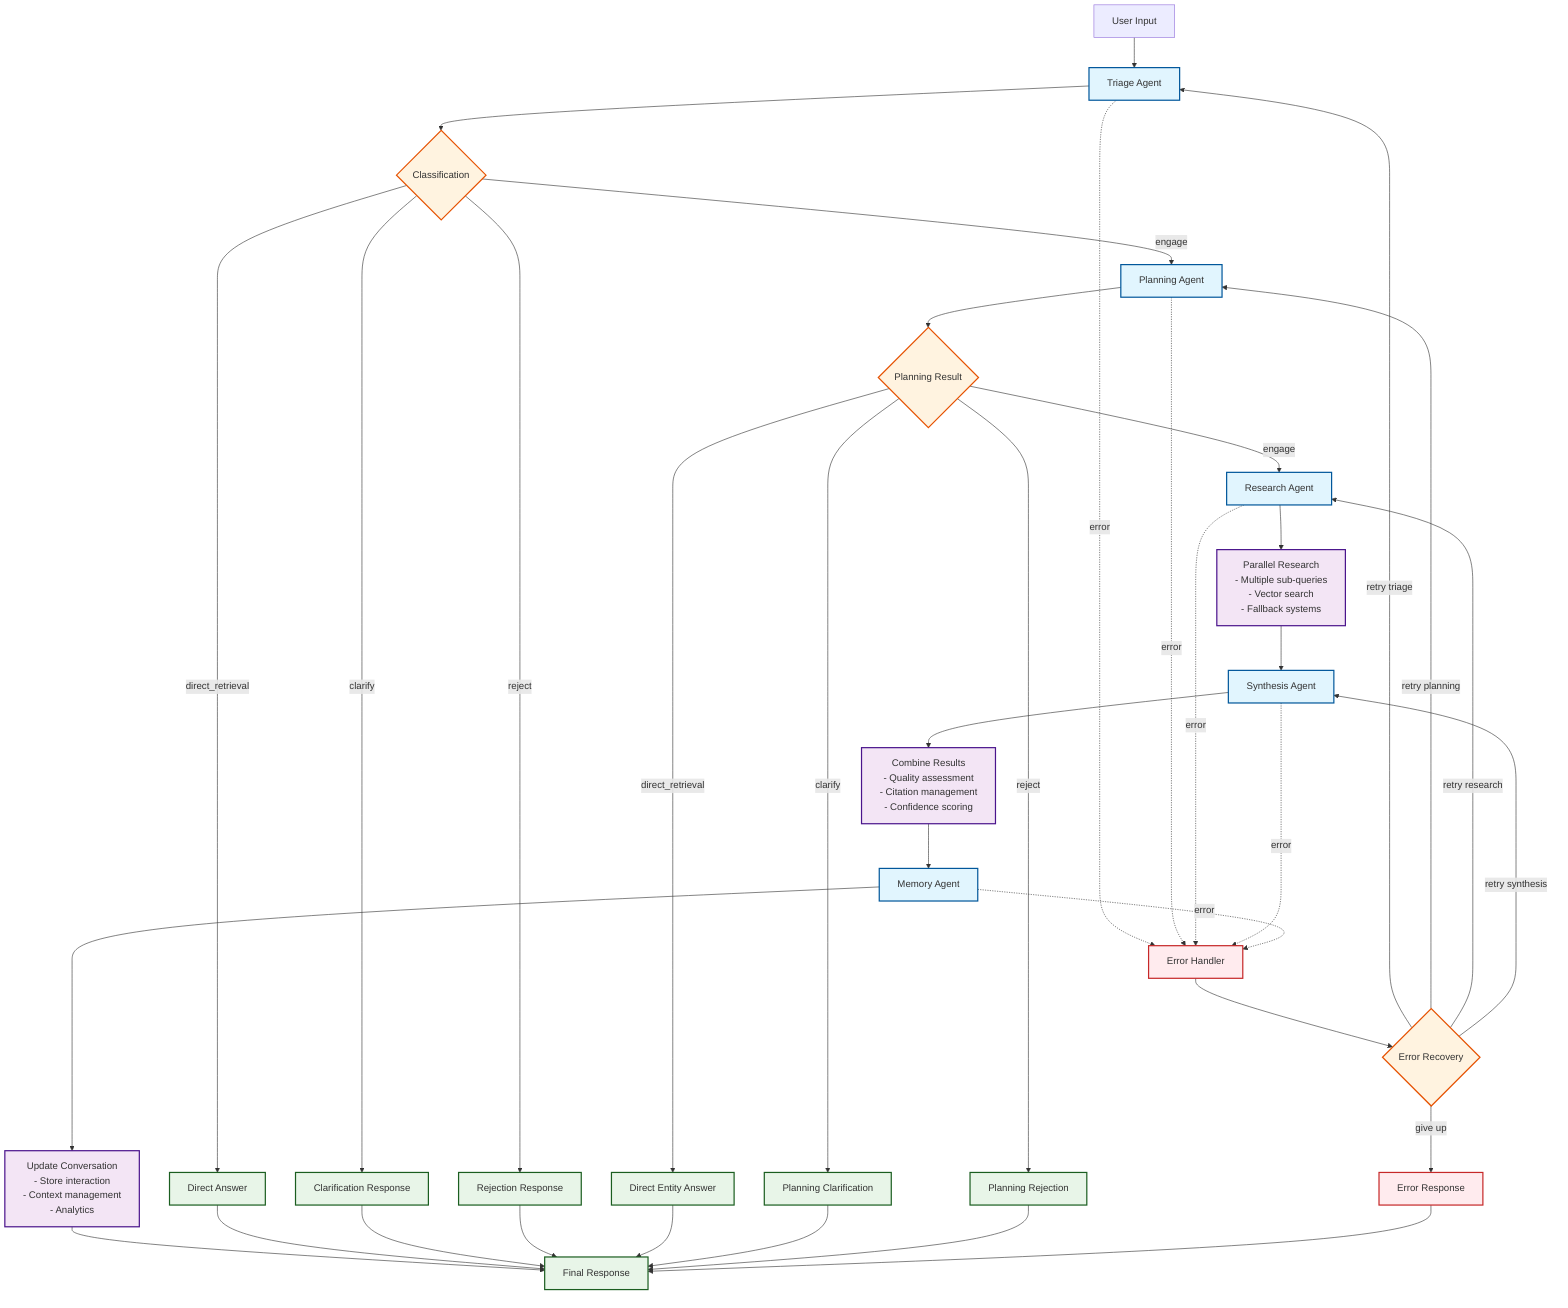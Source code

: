 graph TD
    A[User Input] --> B[Triage Agent]
    
    B --> C{Classification}
    C -->|engage| D[Planning Agent]
    C -->|direct_retrieval| E[Direct Answer]
    C -->|clarify| F[Clarification Response]
    C -->|reject| G[Rejection Response]
    
    D --> H{Planning Result}
    H -->|engage| I[Research Agent]
    H -->|direct_retrieval| J[Direct Entity Answer]
    H -->|clarify| K[Planning Clarification]
    H -->|reject| L[Planning Rejection]
    
    I --> M[Parallel Research<br/>- Multiple sub-queries<br/>- Vector search<br/>- Fallback systems]
    
    M --> N[Synthesis Agent]
    N --> O[Combine Results<br/>- Quality assessment<br/>- Citation management<br/>- Confidence scoring]
    
    O --> P[Memory Agent]
    P --> Q[Update Conversation<br/>- Store interaction<br/>- Context management<br/>- Analytics]
    
    Q --> R[Final Response]
    
    %% Error handling paths
    B -.->|error| S[Error Handler]
    D -.->|error| S
    I -.->|error| S
    N -.->|error| S
    P -.->|error| S
    
    S --> T{Error Recovery}
    T -->|retry triage| B
    T -->|retry planning| D
    T -->|retry research| I
    T -->|retry synthesis| N
    T -->|give up| U[Error Response]
    
    %% Final outputs
    E --> R
    F --> R
    G --> R
    J --> R
    K --> R
    L --> R
    U --> R
    
    %% Styling
    classDef agent fill:#e1f5fe,stroke:#01579b,stroke-width:2px
    classDef decision fill:#fff3e0,stroke:#e65100,stroke-width:2px
    classDef process fill:#f3e5f5,stroke:#4a148c,stroke-width:2px
    classDef output fill:#e8f5e8,stroke:#1b5e20,stroke-width:2px
    classDef error fill:#ffebee,stroke:#c62828,stroke-width:2px
    
    class B,D,I,N,P agent
    class C,H,T decision
    class M,O,Q process
    class R,E,F,G,J,K,L output
    class S,U error